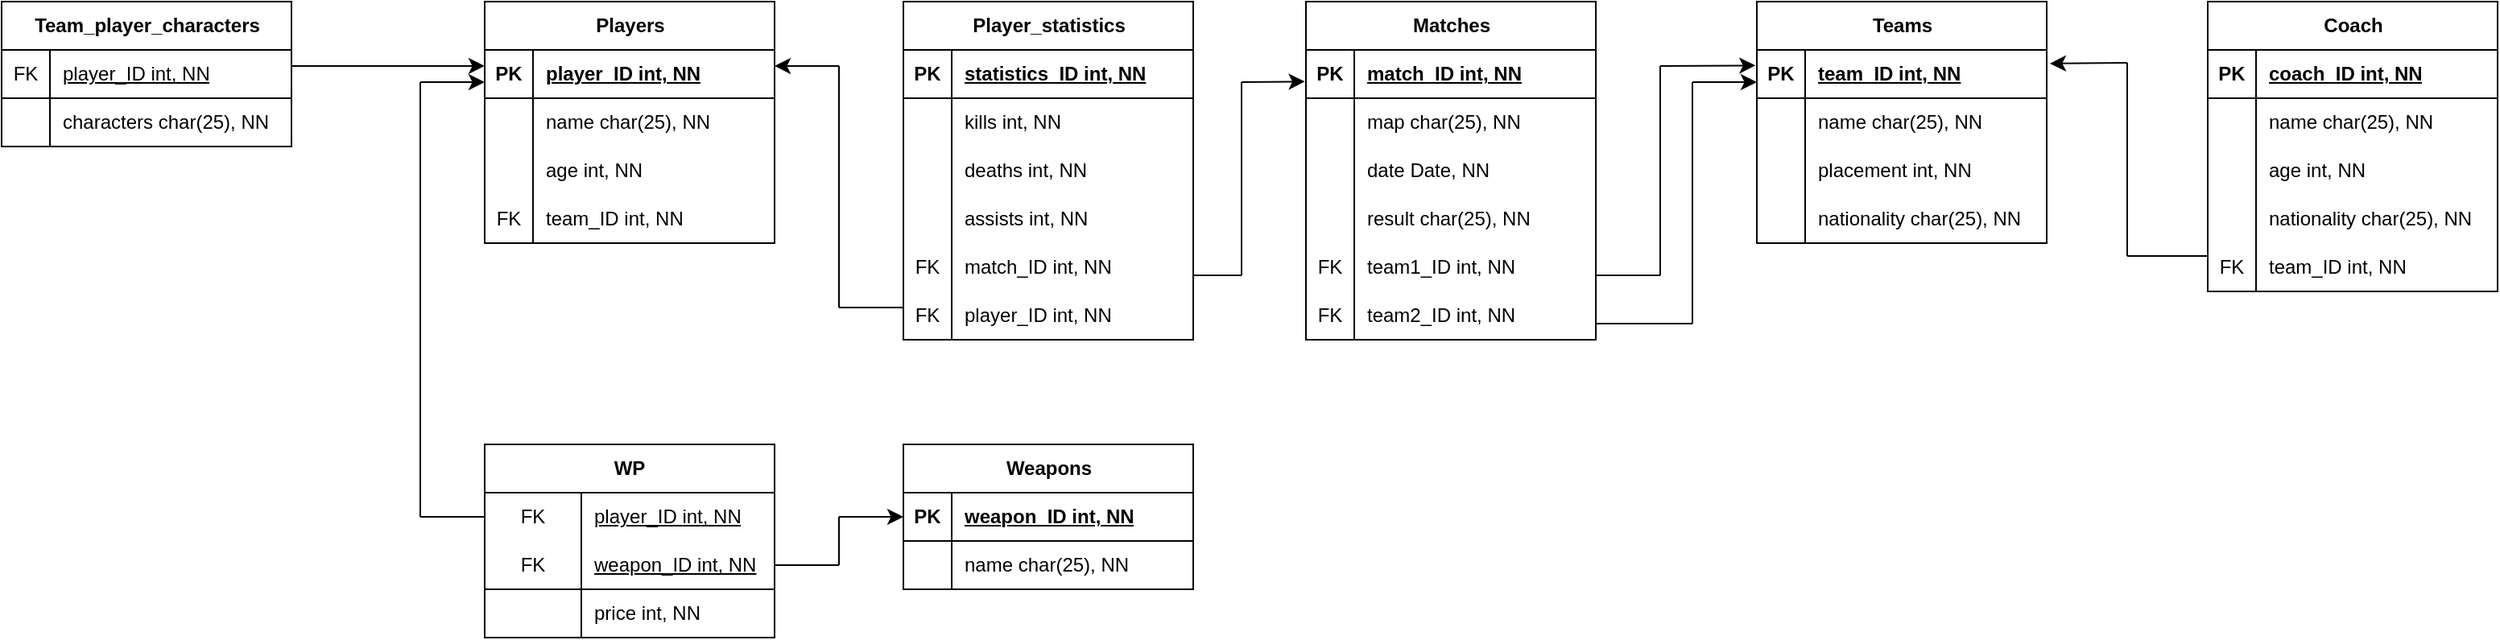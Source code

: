 <mxfile version="25.0.1">
  <diagram name="Page-1" id="ad3p4Drk9HqlihsE4ULv">
    <mxGraphModel dx="4224" dy="1888" grid="1" gridSize="10" guides="1" tooltips="1" connect="1" arrows="1" fold="1" page="1" pageScale="1" pageWidth="850" pageHeight="1100" math="0" shadow="0">
      <root>
        <mxCell id="0" />
        <mxCell id="1" parent="0" />
        <mxCell id="KwdW5sx4__IjjG_kHmKi-1" value="Player_statistics" style="shape=table;startSize=30;container=1;collapsible=1;childLayout=tableLayout;fixedRows=1;rowLines=0;fontStyle=1;align=center;resizeLast=1;html=1;" vertex="1" parent="1">
          <mxGeometry x="-1790" y="-748" width="180" height="210" as="geometry" />
        </mxCell>
        <mxCell id="KwdW5sx4__IjjG_kHmKi-2" value="" style="shape=tableRow;horizontal=0;startSize=0;swimlaneHead=0;swimlaneBody=0;fillColor=none;collapsible=0;dropTarget=0;points=[[0,0.5],[1,0.5]];portConstraint=eastwest;top=0;left=0;right=0;bottom=1;" vertex="1" parent="KwdW5sx4__IjjG_kHmKi-1">
          <mxGeometry y="30" width="180" height="30" as="geometry" />
        </mxCell>
        <mxCell id="KwdW5sx4__IjjG_kHmKi-3" value="PK" style="shape=partialRectangle;connectable=0;fillColor=none;top=0;left=0;bottom=0;right=0;fontStyle=1;overflow=hidden;whiteSpace=wrap;html=1;" vertex="1" parent="KwdW5sx4__IjjG_kHmKi-2">
          <mxGeometry width="30" height="30" as="geometry">
            <mxRectangle width="30" height="30" as="alternateBounds" />
          </mxGeometry>
        </mxCell>
        <mxCell id="KwdW5sx4__IjjG_kHmKi-4" value="statistics_ID int, NN" style="shape=partialRectangle;connectable=0;fillColor=none;top=0;left=0;bottom=0;right=0;align=left;spacingLeft=6;fontStyle=5;overflow=hidden;whiteSpace=wrap;html=1;" vertex="1" parent="KwdW5sx4__IjjG_kHmKi-2">
          <mxGeometry x="30" width="150" height="30" as="geometry">
            <mxRectangle width="150" height="30" as="alternateBounds" />
          </mxGeometry>
        </mxCell>
        <mxCell id="KwdW5sx4__IjjG_kHmKi-5" value="" style="shape=tableRow;horizontal=0;startSize=0;swimlaneHead=0;swimlaneBody=0;fillColor=none;collapsible=0;dropTarget=0;points=[[0,0.5],[1,0.5]];portConstraint=eastwest;top=0;left=0;right=0;bottom=0;" vertex="1" parent="KwdW5sx4__IjjG_kHmKi-1">
          <mxGeometry y="60" width="180" height="30" as="geometry" />
        </mxCell>
        <mxCell id="KwdW5sx4__IjjG_kHmKi-6" value="" style="shape=partialRectangle;connectable=0;fillColor=none;top=0;left=0;bottom=0;right=0;editable=1;overflow=hidden;whiteSpace=wrap;html=1;" vertex="1" parent="KwdW5sx4__IjjG_kHmKi-5">
          <mxGeometry width="30" height="30" as="geometry">
            <mxRectangle width="30" height="30" as="alternateBounds" />
          </mxGeometry>
        </mxCell>
        <mxCell id="KwdW5sx4__IjjG_kHmKi-7" value="kills int, NN" style="shape=partialRectangle;connectable=0;fillColor=none;top=0;left=0;bottom=0;right=0;align=left;spacingLeft=6;overflow=hidden;whiteSpace=wrap;html=1;" vertex="1" parent="KwdW5sx4__IjjG_kHmKi-5">
          <mxGeometry x="30" width="150" height="30" as="geometry">
            <mxRectangle width="150" height="30" as="alternateBounds" />
          </mxGeometry>
        </mxCell>
        <mxCell id="KwdW5sx4__IjjG_kHmKi-8" value="" style="shape=tableRow;horizontal=0;startSize=0;swimlaneHead=0;swimlaneBody=0;fillColor=none;collapsible=0;dropTarget=0;points=[[0,0.5],[1,0.5]];portConstraint=eastwest;top=0;left=0;right=0;bottom=0;" vertex="1" parent="KwdW5sx4__IjjG_kHmKi-1">
          <mxGeometry y="90" width="180" height="30" as="geometry" />
        </mxCell>
        <mxCell id="KwdW5sx4__IjjG_kHmKi-9" value="" style="shape=partialRectangle;connectable=0;fillColor=none;top=0;left=0;bottom=0;right=0;editable=1;overflow=hidden;whiteSpace=wrap;html=1;" vertex="1" parent="KwdW5sx4__IjjG_kHmKi-8">
          <mxGeometry width="30" height="30" as="geometry">
            <mxRectangle width="30" height="30" as="alternateBounds" />
          </mxGeometry>
        </mxCell>
        <mxCell id="KwdW5sx4__IjjG_kHmKi-10" value="&lt;span style=&quot;text-align: center;&quot;&gt;deaths&amp;nbsp;&lt;/span&gt;&lt;span style=&quot;text-align: center; background-color: initial;&quot;&gt;int, NN&lt;/span&gt;" style="shape=partialRectangle;connectable=0;fillColor=none;top=0;left=0;bottom=0;right=0;align=left;spacingLeft=6;overflow=hidden;whiteSpace=wrap;html=1;" vertex="1" parent="KwdW5sx4__IjjG_kHmKi-8">
          <mxGeometry x="30" width="150" height="30" as="geometry">
            <mxRectangle width="150" height="30" as="alternateBounds" />
          </mxGeometry>
        </mxCell>
        <mxCell id="KwdW5sx4__IjjG_kHmKi-11" value="" style="shape=tableRow;horizontal=0;startSize=0;swimlaneHead=0;swimlaneBody=0;fillColor=none;collapsible=0;dropTarget=0;points=[[0,0.5],[1,0.5]];portConstraint=eastwest;top=0;left=0;right=0;bottom=0;" vertex="1" parent="KwdW5sx4__IjjG_kHmKi-1">
          <mxGeometry y="120" width="180" height="30" as="geometry" />
        </mxCell>
        <mxCell id="KwdW5sx4__IjjG_kHmKi-12" value="" style="shape=partialRectangle;connectable=0;fillColor=none;top=0;left=0;bottom=0;right=0;editable=1;overflow=hidden;whiteSpace=wrap;html=1;" vertex="1" parent="KwdW5sx4__IjjG_kHmKi-11">
          <mxGeometry width="30" height="30" as="geometry">
            <mxRectangle width="30" height="30" as="alternateBounds" />
          </mxGeometry>
        </mxCell>
        <mxCell id="KwdW5sx4__IjjG_kHmKi-13" value="&lt;span style=&quot;text-align: center;&quot;&gt;assists&amp;nbsp;&lt;/span&gt;&lt;span style=&quot;text-align: center; background-color: initial;&quot;&gt;int, NN&lt;/span&gt;" style="shape=partialRectangle;connectable=0;fillColor=none;top=0;left=0;bottom=0;right=0;align=left;spacingLeft=6;overflow=hidden;whiteSpace=wrap;html=1;" vertex="1" parent="KwdW5sx4__IjjG_kHmKi-11">
          <mxGeometry x="30" width="150" height="30" as="geometry">
            <mxRectangle width="150" height="30" as="alternateBounds" />
          </mxGeometry>
        </mxCell>
        <mxCell id="KwdW5sx4__IjjG_kHmKi-17" style="shape=tableRow;horizontal=0;startSize=0;swimlaneHead=0;swimlaneBody=0;fillColor=none;collapsible=0;dropTarget=0;points=[[0,0.5],[1,0.5]];portConstraint=eastwest;top=0;left=0;right=0;bottom=0;" vertex="1" parent="KwdW5sx4__IjjG_kHmKi-1">
          <mxGeometry y="150" width="180" height="30" as="geometry" />
        </mxCell>
        <mxCell id="KwdW5sx4__IjjG_kHmKi-18" value="FK" style="shape=partialRectangle;connectable=0;fillColor=none;top=0;left=0;bottom=0;right=0;editable=1;overflow=hidden;whiteSpace=wrap;html=1;" vertex="1" parent="KwdW5sx4__IjjG_kHmKi-17">
          <mxGeometry width="30" height="30" as="geometry">
            <mxRectangle width="30" height="30" as="alternateBounds" />
          </mxGeometry>
        </mxCell>
        <mxCell id="KwdW5sx4__IjjG_kHmKi-19" value="&lt;span style=&quot;text-align: center;&quot;&gt;match_ID&amp;nbsp;&lt;/span&gt;&lt;span style=&quot;text-align: center; background-color: initial;&quot;&gt;int, NN&lt;/span&gt;" style="shape=partialRectangle;connectable=0;fillColor=none;top=0;left=0;bottom=0;right=0;align=left;spacingLeft=6;overflow=hidden;whiteSpace=wrap;html=1;" vertex="1" parent="KwdW5sx4__IjjG_kHmKi-17">
          <mxGeometry x="30" width="150" height="30" as="geometry">
            <mxRectangle width="150" height="30" as="alternateBounds" />
          </mxGeometry>
        </mxCell>
        <mxCell id="KwdW5sx4__IjjG_kHmKi-14" style="shape=tableRow;horizontal=0;startSize=0;swimlaneHead=0;swimlaneBody=0;fillColor=none;collapsible=0;dropTarget=0;points=[[0,0.5],[1,0.5]];portConstraint=eastwest;top=0;left=0;right=0;bottom=0;" vertex="1" parent="KwdW5sx4__IjjG_kHmKi-1">
          <mxGeometry y="180" width="180" height="30" as="geometry" />
        </mxCell>
        <mxCell id="KwdW5sx4__IjjG_kHmKi-15" value="FK" style="shape=partialRectangle;connectable=0;fillColor=none;top=0;left=0;bottom=0;right=0;editable=1;overflow=hidden;whiteSpace=wrap;html=1;" vertex="1" parent="KwdW5sx4__IjjG_kHmKi-14">
          <mxGeometry width="30" height="30" as="geometry">
            <mxRectangle width="30" height="30" as="alternateBounds" />
          </mxGeometry>
        </mxCell>
        <mxCell id="KwdW5sx4__IjjG_kHmKi-16" value="&lt;span style=&quot;text-align: center;&quot;&gt;player_ID&amp;nbsp;&lt;/span&gt;&lt;span style=&quot;text-align: center; background-color: initial;&quot;&gt;int, NN&lt;/span&gt;" style="shape=partialRectangle;connectable=0;fillColor=none;top=0;left=0;bottom=0;right=0;align=left;spacingLeft=6;overflow=hidden;whiteSpace=wrap;html=1;" vertex="1" parent="KwdW5sx4__IjjG_kHmKi-14">
          <mxGeometry x="30" width="150" height="30" as="geometry">
            <mxRectangle width="150" height="30" as="alternateBounds" />
          </mxGeometry>
        </mxCell>
        <mxCell id="KwdW5sx4__IjjG_kHmKi-20" value="Teams" style="shape=table;startSize=30;container=1;collapsible=1;childLayout=tableLayout;fixedRows=1;rowLines=0;fontStyle=1;align=center;resizeLast=1;html=1;" vertex="1" parent="1">
          <mxGeometry x="-1260" y="-748" width="180" height="150" as="geometry" />
        </mxCell>
        <mxCell id="KwdW5sx4__IjjG_kHmKi-21" value="" style="shape=tableRow;horizontal=0;startSize=0;swimlaneHead=0;swimlaneBody=0;fillColor=none;collapsible=0;dropTarget=0;points=[[0,0.5],[1,0.5]];portConstraint=eastwest;top=0;left=0;right=0;bottom=1;" vertex="1" parent="KwdW5sx4__IjjG_kHmKi-20">
          <mxGeometry y="30" width="180" height="30" as="geometry" />
        </mxCell>
        <mxCell id="KwdW5sx4__IjjG_kHmKi-22" value="PK" style="shape=partialRectangle;connectable=0;fillColor=none;top=0;left=0;bottom=0;right=0;fontStyle=1;overflow=hidden;whiteSpace=wrap;html=1;" vertex="1" parent="KwdW5sx4__IjjG_kHmKi-21">
          <mxGeometry width="30" height="30" as="geometry">
            <mxRectangle width="30" height="30" as="alternateBounds" />
          </mxGeometry>
        </mxCell>
        <mxCell id="KwdW5sx4__IjjG_kHmKi-23" value="team_ID int, NN" style="shape=partialRectangle;connectable=0;fillColor=none;top=0;left=0;bottom=0;right=0;align=left;spacingLeft=6;fontStyle=5;overflow=hidden;whiteSpace=wrap;html=1;" vertex="1" parent="KwdW5sx4__IjjG_kHmKi-21">
          <mxGeometry x="30" width="150" height="30" as="geometry">
            <mxRectangle width="150" height="30" as="alternateBounds" />
          </mxGeometry>
        </mxCell>
        <mxCell id="KwdW5sx4__IjjG_kHmKi-24" value="" style="shape=tableRow;horizontal=0;startSize=0;swimlaneHead=0;swimlaneBody=0;fillColor=none;collapsible=0;dropTarget=0;points=[[0,0.5],[1,0.5]];portConstraint=eastwest;top=0;left=0;right=0;bottom=0;" vertex="1" parent="KwdW5sx4__IjjG_kHmKi-20">
          <mxGeometry y="60" width="180" height="30" as="geometry" />
        </mxCell>
        <mxCell id="KwdW5sx4__IjjG_kHmKi-25" value="" style="shape=partialRectangle;connectable=0;fillColor=none;top=0;left=0;bottom=0;right=0;editable=1;overflow=hidden;whiteSpace=wrap;html=1;" vertex="1" parent="KwdW5sx4__IjjG_kHmKi-24">
          <mxGeometry width="30" height="30" as="geometry">
            <mxRectangle width="30" height="30" as="alternateBounds" />
          </mxGeometry>
        </mxCell>
        <mxCell id="KwdW5sx4__IjjG_kHmKi-26" value="name&amp;nbsp;&lt;span style=&quot;text-align: center;&quot;&gt;char(25), NN&lt;/span&gt;" style="shape=partialRectangle;connectable=0;fillColor=none;top=0;left=0;bottom=0;right=0;align=left;spacingLeft=6;overflow=hidden;whiteSpace=wrap;html=1;" vertex="1" parent="KwdW5sx4__IjjG_kHmKi-24">
          <mxGeometry x="30" width="150" height="30" as="geometry">
            <mxRectangle width="150" height="30" as="alternateBounds" />
          </mxGeometry>
        </mxCell>
        <mxCell id="KwdW5sx4__IjjG_kHmKi-27" value="" style="shape=tableRow;horizontal=0;startSize=0;swimlaneHead=0;swimlaneBody=0;fillColor=none;collapsible=0;dropTarget=0;points=[[0,0.5],[1,0.5]];portConstraint=eastwest;top=0;left=0;right=0;bottom=0;" vertex="1" parent="KwdW5sx4__IjjG_kHmKi-20">
          <mxGeometry y="90" width="180" height="30" as="geometry" />
        </mxCell>
        <mxCell id="KwdW5sx4__IjjG_kHmKi-28" value="" style="shape=partialRectangle;connectable=0;fillColor=none;top=0;left=0;bottom=0;right=0;editable=1;overflow=hidden;whiteSpace=wrap;html=1;" vertex="1" parent="KwdW5sx4__IjjG_kHmKi-27">
          <mxGeometry width="30" height="30" as="geometry">
            <mxRectangle width="30" height="30" as="alternateBounds" />
          </mxGeometry>
        </mxCell>
        <mxCell id="KwdW5sx4__IjjG_kHmKi-29" value="&lt;span style=&quot;text-align: center;&quot;&gt;placement&amp;nbsp;&lt;/span&gt;&lt;span style=&quot;text-align: center; background-color: initial;&quot;&gt;int, NN&lt;/span&gt;" style="shape=partialRectangle;connectable=0;fillColor=none;top=0;left=0;bottom=0;right=0;align=left;spacingLeft=6;overflow=hidden;whiteSpace=wrap;html=1;" vertex="1" parent="KwdW5sx4__IjjG_kHmKi-27">
          <mxGeometry x="30" width="150" height="30" as="geometry">
            <mxRectangle width="150" height="30" as="alternateBounds" />
          </mxGeometry>
        </mxCell>
        <mxCell id="KwdW5sx4__IjjG_kHmKi-30" value="" style="shape=tableRow;horizontal=0;startSize=0;swimlaneHead=0;swimlaneBody=0;fillColor=none;collapsible=0;dropTarget=0;points=[[0,0.5],[1,0.5]];portConstraint=eastwest;top=0;left=0;right=0;bottom=0;" vertex="1" parent="KwdW5sx4__IjjG_kHmKi-20">
          <mxGeometry y="120" width="180" height="30" as="geometry" />
        </mxCell>
        <mxCell id="KwdW5sx4__IjjG_kHmKi-31" value="" style="shape=partialRectangle;connectable=0;fillColor=none;top=0;left=0;bottom=0;right=0;editable=1;overflow=hidden;whiteSpace=wrap;html=1;" vertex="1" parent="KwdW5sx4__IjjG_kHmKi-30">
          <mxGeometry width="30" height="30" as="geometry">
            <mxRectangle width="30" height="30" as="alternateBounds" />
          </mxGeometry>
        </mxCell>
        <mxCell id="KwdW5sx4__IjjG_kHmKi-32" value="&lt;span style=&quot;text-align: center;&quot;&gt;nationality&amp;nbsp;&lt;/span&gt;&lt;span style=&quot;text-align: center; background-color: initial;&quot;&gt;char(25), NN&lt;/span&gt;" style="shape=partialRectangle;connectable=0;fillColor=none;top=0;left=0;bottom=0;right=0;align=left;spacingLeft=6;overflow=hidden;whiteSpace=wrap;html=1;" vertex="1" parent="KwdW5sx4__IjjG_kHmKi-30">
          <mxGeometry x="30" width="150" height="30" as="geometry">
            <mxRectangle width="150" height="30" as="alternateBounds" />
          </mxGeometry>
        </mxCell>
        <mxCell id="KwdW5sx4__IjjG_kHmKi-39" value="Players" style="shape=table;startSize=30;container=1;collapsible=1;childLayout=tableLayout;fixedRows=1;rowLines=0;fontStyle=1;align=center;resizeLast=1;html=1;" vertex="1" parent="1">
          <mxGeometry x="-2050" y="-748" width="180" height="150" as="geometry" />
        </mxCell>
        <mxCell id="KwdW5sx4__IjjG_kHmKi-40" value="" style="shape=tableRow;horizontal=0;startSize=0;swimlaneHead=0;swimlaneBody=0;fillColor=none;collapsible=0;dropTarget=0;points=[[0,0.5],[1,0.5]];portConstraint=eastwest;top=0;left=0;right=0;bottom=1;" vertex="1" parent="KwdW5sx4__IjjG_kHmKi-39">
          <mxGeometry y="30" width="180" height="30" as="geometry" />
        </mxCell>
        <mxCell id="KwdW5sx4__IjjG_kHmKi-41" value="PK" style="shape=partialRectangle;connectable=0;fillColor=none;top=0;left=0;bottom=0;right=0;fontStyle=1;overflow=hidden;whiteSpace=wrap;html=1;" vertex="1" parent="KwdW5sx4__IjjG_kHmKi-40">
          <mxGeometry width="30" height="30" as="geometry">
            <mxRectangle width="30" height="30" as="alternateBounds" />
          </mxGeometry>
        </mxCell>
        <mxCell id="KwdW5sx4__IjjG_kHmKi-42" value="player_ID int, NN" style="shape=partialRectangle;connectable=0;fillColor=none;top=0;left=0;bottom=0;right=0;align=left;spacingLeft=6;fontStyle=5;overflow=hidden;whiteSpace=wrap;html=1;" vertex="1" parent="KwdW5sx4__IjjG_kHmKi-40">
          <mxGeometry x="30" width="150" height="30" as="geometry">
            <mxRectangle width="150" height="30" as="alternateBounds" />
          </mxGeometry>
        </mxCell>
        <mxCell id="KwdW5sx4__IjjG_kHmKi-43" value="" style="shape=tableRow;horizontal=0;startSize=0;swimlaneHead=0;swimlaneBody=0;fillColor=none;collapsible=0;dropTarget=0;points=[[0,0.5],[1,0.5]];portConstraint=eastwest;top=0;left=0;right=0;bottom=0;" vertex="1" parent="KwdW5sx4__IjjG_kHmKi-39">
          <mxGeometry y="60" width="180" height="30" as="geometry" />
        </mxCell>
        <mxCell id="KwdW5sx4__IjjG_kHmKi-44" value="" style="shape=partialRectangle;connectable=0;fillColor=none;top=0;left=0;bottom=0;right=0;editable=1;overflow=hidden;whiteSpace=wrap;html=1;" vertex="1" parent="KwdW5sx4__IjjG_kHmKi-43">
          <mxGeometry width="30" height="30" as="geometry">
            <mxRectangle width="30" height="30" as="alternateBounds" />
          </mxGeometry>
        </mxCell>
        <mxCell id="KwdW5sx4__IjjG_kHmKi-45" value="name&amp;nbsp;&lt;span style=&quot;text-align: center;&quot;&gt;char(25), NN&lt;/span&gt;" style="shape=partialRectangle;connectable=0;fillColor=none;top=0;left=0;bottom=0;right=0;align=left;spacingLeft=6;overflow=hidden;whiteSpace=wrap;html=1;" vertex="1" parent="KwdW5sx4__IjjG_kHmKi-43">
          <mxGeometry x="30" width="150" height="30" as="geometry">
            <mxRectangle width="150" height="30" as="alternateBounds" />
          </mxGeometry>
        </mxCell>
        <mxCell id="KwdW5sx4__IjjG_kHmKi-46" value="" style="shape=tableRow;horizontal=0;startSize=0;swimlaneHead=0;swimlaneBody=0;fillColor=none;collapsible=0;dropTarget=0;points=[[0,0.5],[1,0.5]];portConstraint=eastwest;top=0;left=0;right=0;bottom=0;" vertex="1" parent="KwdW5sx4__IjjG_kHmKi-39">
          <mxGeometry y="90" width="180" height="30" as="geometry" />
        </mxCell>
        <mxCell id="KwdW5sx4__IjjG_kHmKi-47" value="" style="shape=partialRectangle;connectable=0;fillColor=none;top=0;left=0;bottom=0;right=0;editable=1;overflow=hidden;whiteSpace=wrap;html=1;" vertex="1" parent="KwdW5sx4__IjjG_kHmKi-46">
          <mxGeometry width="30" height="30" as="geometry">
            <mxRectangle width="30" height="30" as="alternateBounds" />
          </mxGeometry>
        </mxCell>
        <mxCell id="KwdW5sx4__IjjG_kHmKi-48" value="&lt;span style=&quot;text-align: center;&quot;&gt;age&amp;nbsp;&lt;/span&gt;&lt;span style=&quot;text-align: center; background-color: initial;&quot;&gt;int, NN&lt;/span&gt;" style="shape=partialRectangle;connectable=0;fillColor=none;top=0;left=0;bottom=0;right=0;align=left;spacingLeft=6;overflow=hidden;whiteSpace=wrap;html=1;" vertex="1" parent="KwdW5sx4__IjjG_kHmKi-46">
          <mxGeometry x="30" width="150" height="30" as="geometry">
            <mxRectangle width="150" height="30" as="alternateBounds" />
          </mxGeometry>
        </mxCell>
        <mxCell id="KwdW5sx4__IjjG_kHmKi-49" value="" style="shape=tableRow;horizontal=0;startSize=0;swimlaneHead=0;swimlaneBody=0;fillColor=none;collapsible=0;dropTarget=0;points=[[0,0.5],[1,0.5]];portConstraint=eastwest;top=0;left=0;right=0;bottom=0;" vertex="1" parent="KwdW5sx4__IjjG_kHmKi-39">
          <mxGeometry y="120" width="180" height="30" as="geometry" />
        </mxCell>
        <mxCell id="KwdW5sx4__IjjG_kHmKi-50" value="FK" style="shape=partialRectangle;connectable=0;fillColor=none;top=0;left=0;bottom=0;right=0;editable=1;overflow=hidden;whiteSpace=wrap;html=1;" vertex="1" parent="KwdW5sx4__IjjG_kHmKi-49">
          <mxGeometry width="30" height="30" as="geometry">
            <mxRectangle width="30" height="30" as="alternateBounds" />
          </mxGeometry>
        </mxCell>
        <mxCell id="KwdW5sx4__IjjG_kHmKi-51" value="&lt;div style=&quot;text-align: center;&quot;&gt;&lt;span style=&quot;background-color: initial;&quot;&gt;team_ID int, NN&lt;/span&gt;&lt;/div&gt;" style="shape=partialRectangle;connectable=0;fillColor=none;top=0;left=0;bottom=0;right=0;align=left;spacingLeft=6;overflow=hidden;whiteSpace=wrap;html=1;" vertex="1" parent="KwdW5sx4__IjjG_kHmKi-49">
          <mxGeometry x="30" width="150" height="30" as="geometry">
            <mxRectangle width="150" height="30" as="alternateBounds" />
          </mxGeometry>
        </mxCell>
        <mxCell id="KwdW5sx4__IjjG_kHmKi-78" value="Team_player_characters" style="shape=table;startSize=30;container=1;collapsible=1;childLayout=tableLayout;fixedRows=1;rowLines=0;fontStyle=1;align=center;resizeLast=1;html=1;" vertex="1" parent="1">
          <mxGeometry x="-2350" y="-748" width="180" height="90" as="geometry" />
        </mxCell>
        <mxCell id="KwdW5sx4__IjjG_kHmKi-79" value="" style="shape=tableRow;horizontal=0;startSize=0;swimlaneHead=0;swimlaneBody=0;fillColor=none;collapsible=0;dropTarget=0;points=[[0,0.5],[1,0.5]];portConstraint=eastwest;top=0;left=0;right=0;bottom=1;" vertex="1" parent="KwdW5sx4__IjjG_kHmKi-78">
          <mxGeometry y="30" width="180" height="30" as="geometry" />
        </mxCell>
        <mxCell id="KwdW5sx4__IjjG_kHmKi-80" value="&lt;span style=&quot;font-weight: normal;&quot;&gt;FK&lt;/span&gt;" style="shape=partialRectangle;connectable=0;fillColor=none;top=0;left=0;bottom=0;right=0;fontStyle=1;overflow=hidden;whiteSpace=wrap;html=1;" vertex="1" parent="KwdW5sx4__IjjG_kHmKi-79">
          <mxGeometry width="30" height="30" as="geometry">
            <mxRectangle width="30" height="30" as="alternateBounds" />
          </mxGeometry>
        </mxCell>
        <mxCell id="KwdW5sx4__IjjG_kHmKi-81" value="&lt;span style=&quot;font-weight: normal;&quot;&gt;player_ID int, NN&lt;/span&gt;" style="shape=partialRectangle;connectable=0;fillColor=none;top=0;left=0;bottom=0;right=0;align=left;spacingLeft=6;fontStyle=5;overflow=hidden;whiteSpace=wrap;html=1;" vertex="1" parent="KwdW5sx4__IjjG_kHmKi-79">
          <mxGeometry x="30" width="150" height="30" as="geometry">
            <mxRectangle width="150" height="30" as="alternateBounds" />
          </mxGeometry>
        </mxCell>
        <mxCell id="KwdW5sx4__IjjG_kHmKi-82" value="" style="shape=tableRow;horizontal=0;startSize=0;swimlaneHead=0;swimlaneBody=0;fillColor=none;collapsible=0;dropTarget=0;points=[[0,0.5],[1,0.5]];portConstraint=eastwest;top=0;left=0;right=0;bottom=0;" vertex="1" parent="KwdW5sx4__IjjG_kHmKi-78">
          <mxGeometry y="60" width="180" height="30" as="geometry" />
        </mxCell>
        <mxCell id="KwdW5sx4__IjjG_kHmKi-83" value="" style="shape=partialRectangle;connectable=0;fillColor=none;top=0;left=0;bottom=0;right=0;editable=1;overflow=hidden;whiteSpace=wrap;html=1;" vertex="1" parent="KwdW5sx4__IjjG_kHmKi-82">
          <mxGeometry width="30" height="30" as="geometry">
            <mxRectangle width="30" height="30" as="alternateBounds" />
          </mxGeometry>
        </mxCell>
        <mxCell id="KwdW5sx4__IjjG_kHmKi-84" value="characters&amp;nbsp;&lt;span style=&quot;text-align: center;&quot;&gt;char(25), NN&lt;/span&gt;" style="shape=partialRectangle;connectable=0;fillColor=none;top=0;left=0;bottom=0;right=0;align=left;spacingLeft=6;overflow=hidden;whiteSpace=wrap;html=1;" vertex="1" parent="KwdW5sx4__IjjG_kHmKi-82">
          <mxGeometry x="30" width="150" height="30" as="geometry">
            <mxRectangle width="150" height="30" as="alternateBounds" />
          </mxGeometry>
        </mxCell>
        <mxCell id="KwdW5sx4__IjjG_kHmKi-91" value="WP" style="shape=table;startSize=30;container=1;collapsible=1;childLayout=tableLayout;fixedRows=1;rowLines=0;fontStyle=1;align=center;resizeLast=1;html=1;whiteSpace=wrap;" vertex="1" parent="1">
          <mxGeometry x="-2050" y="-473" width="180" height="120" as="geometry" />
        </mxCell>
        <mxCell id="KwdW5sx4__IjjG_kHmKi-92" value="" style="shape=tableRow;horizontal=0;startSize=0;swimlaneHead=0;swimlaneBody=0;fillColor=none;collapsible=0;dropTarget=0;points=[[0,0.5],[1,0.5]];portConstraint=eastwest;top=0;left=0;right=0;bottom=0;html=1;" vertex="1" parent="KwdW5sx4__IjjG_kHmKi-91">
          <mxGeometry y="30" width="180" height="30" as="geometry" />
        </mxCell>
        <mxCell id="KwdW5sx4__IjjG_kHmKi-93" value="&lt;span style=&quot;font-weight: normal;&quot;&gt;FK&lt;/span&gt;" style="shape=partialRectangle;connectable=0;fillColor=none;top=0;left=0;bottom=0;right=0;fontStyle=1;overflow=hidden;html=1;whiteSpace=wrap;" vertex="1" parent="KwdW5sx4__IjjG_kHmKi-92">
          <mxGeometry width="60" height="30" as="geometry">
            <mxRectangle width="60" height="30" as="alternateBounds" />
          </mxGeometry>
        </mxCell>
        <mxCell id="KwdW5sx4__IjjG_kHmKi-94" value="&lt;span style=&quot;font-weight: 400; text-align: center;&quot;&gt;player_ID&amp;nbsp;&lt;/span&gt;&lt;span style=&quot;font-weight: 400; text-align: center; background-color: initial;&quot;&gt;int, NN&lt;/span&gt;" style="shape=partialRectangle;connectable=0;fillColor=none;top=0;left=0;bottom=0;right=0;align=left;spacingLeft=6;fontStyle=5;overflow=hidden;html=1;whiteSpace=wrap;" vertex="1" parent="KwdW5sx4__IjjG_kHmKi-92">
          <mxGeometry x="60" width="120" height="30" as="geometry">
            <mxRectangle width="120" height="30" as="alternateBounds" />
          </mxGeometry>
        </mxCell>
        <mxCell id="KwdW5sx4__IjjG_kHmKi-95" value="" style="shape=tableRow;horizontal=0;startSize=0;swimlaneHead=0;swimlaneBody=0;fillColor=none;collapsible=0;dropTarget=0;points=[[0,0.5],[1,0.5]];portConstraint=eastwest;top=0;left=0;right=0;bottom=1;html=1;" vertex="1" parent="KwdW5sx4__IjjG_kHmKi-91">
          <mxGeometry y="60" width="180" height="30" as="geometry" />
        </mxCell>
        <mxCell id="KwdW5sx4__IjjG_kHmKi-96" value="&lt;span style=&quot;font-weight: normal;&quot;&gt;FK&lt;/span&gt;" style="shape=partialRectangle;connectable=0;fillColor=none;top=0;left=0;bottom=0;right=0;fontStyle=1;overflow=hidden;html=1;whiteSpace=wrap;" vertex="1" parent="KwdW5sx4__IjjG_kHmKi-95">
          <mxGeometry width="60" height="30" as="geometry">
            <mxRectangle width="60" height="30" as="alternateBounds" />
          </mxGeometry>
        </mxCell>
        <mxCell id="KwdW5sx4__IjjG_kHmKi-97" value="&lt;div style=&quot;font-weight: 400; text-align: center;&quot;&gt;weapon_ID&amp;nbsp;&lt;span style=&quot;background-color: initial;&quot;&gt;int, NN&lt;/span&gt;&lt;/div&gt;" style="shape=partialRectangle;connectable=0;fillColor=none;top=0;left=0;bottom=0;right=0;align=left;spacingLeft=6;fontStyle=5;overflow=hidden;html=1;whiteSpace=wrap;" vertex="1" parent="KwdW5sx4__IjjG_kHmKi-95">
          <mxGeometry x="60" width="120" height="30" as="geometry">
            <mxRectangle width="120" height="30" as="alternateBounds" />
          </mxGeometry>
        </mxCell>
        <mxCell id="KwdW5sx4__IjjG_kHmKi-98" value="" style="shape=tableRow;horizontal=0;startSize=0;swimlaneHead=0;swimlaneBody=0;fillColor=none;collapsible=0;dropTarget=0;points=[[0,0.5],[1,0.5]];portConstraint=eastwest;top=0;left=0;right=0;bottom=0;html=1;" vertex="1" parent="KwdW5sx4__IjjG_kHmKi-91">
          <mxGeometry y="90" width="180" height="30" as="geometry" />
        </mxCell>
        <mxCell id="KwdW5sx4__IjjG_kHmKi-99" value="" style="shape=partialRectangle;connectable=0;fillColor=none;top=0;left=0;bottom=0;right=0;editable=1;overflow=hidden;html=1;whiteSpace=wrap;" vertex="1" parent="KwdW5sx4__IjjG_kHmKi-98">
          <mxGeometry width="60" height="30" as="geometry">
            <mxRectangle width="60" height="30" as="alternateBounds" />
          </mxGeometry>
        </mxCell>
        <mxCell id="KwdW5sx4__IjjG_kHmKi-100" value="price int, NN" style="shape=partialRectangle;connectable=0;fillColor=none;top=0;left=0;bottom=0;right=0;align=left;spacingLeft=6;overflow=hidden;html=1;whiteSpace=wrap;" vertex="1" parent="KwdW5sx4__IjjG_kHmKi-98">
          <mxGeometry x="60" width="120" height="30" as="geometry">
            <mxRectangle width="120" height="30" as="alternateBounds" />
          </mxGeometry>
        </mxCell>
        <mxCell id="KwdW5sx4__IjjG_kHmKi-118" value="Weapons" style="shape=table;startSize=30;container=1;collapsible=1;childLayout=tableLayout;fixedRows=1;rowLines=0;fontStyle=1;align=center;resizeLast=1;html=1;" vertex="1" parent="1">
          <mxGeometry x="-1790" y="-473" width="180" height="90" as="geometry" />
        </mxCell>
        <mxCell id="KwdW5sx4__IjjG_kHmKi-119" value="" style="shape=tableRow;horizontal=0;startSize=0;swimlaneHead=0;swimlaneBody=0;fillColor=none;collapsible=0;dropTarget=0;points=[[0,0.5],[1,0.5]];portConstraint=eastwest;top=0;left=0;right=0;bottom=1;" vertex="1" parent="KwdW5sx4__IjjG_kHmKi-118">
          <mxGeometry y="30" width="180" height="30" as="geometry" />
        </mxCell>
        <mxCell id="KwdW5sx4__IjjG_kHmKi-120" value="PK" style="shape=partialRectangle;connectable=0;fillColor=none;top=0;left=0;bottom=0;right=0;fontStyle=1;overflow=hidden;whiteSpace=wrap;html=1;" vertex="1" parent="KwdW5sx4__IjjG_kHmKi-119">
          <mxGeometry width="30" height="30" as="geometry">
            <mxRectangle width="30" height="30" as="alternateBounds" />
          </mxGeometry>
        </mxCell>
        <mxCell id="KwdW5sx4__IjjG_kHmKi-121" value="weapon_ID int, NN" style="shape=partialRectangle;connectable=0;fillColor=none;top=0;left=0;bottom=0;right=0;align=left;spacingLeft=6;fontStyle=5;overflow=hidden;whiteSpace=wrap;html=1;" vertex="1" parent="KwdW5sx4__IjjG_kHmKi-119">
          <mxGeometry x="30" width="150" height="30" as="geometry">
            <mxRectangle width="150" height="30" as="alternateBounds" />
          </mxGeometry>
        </mxCell>
        <mxCell id="KwdW5sx4__IjjG_kHmKi-122" value="" style="shape=tableRow;horizontal=0;startSize=0;swimlaneHead=0;swimlaneBody=0;fillColor=none;collapsible=0;dropTarget=0;points=[[0,0.5],[1,0.5]];portConstraint=eastwest;top=0;left=0;right=0;bottom=0;" vertex="1" parent="KwdW5sx4__IjjG_kHmKi-118">
          <mxGeometry y="60" width="180" height="30" as="geometry" />
        </mxCell>
        <mxCell id="KwdW5sx4__IjjG_kHmKi-123" value="" style="shape=partialRectangle;connectable=0;fillColor=none;top=0;left=0;bottom=0;right=0;editable=1;overflow=hidden;whiteSpace=wrap;html=1;" vertex="1" parent="KwdW5sx4__IjjG_kHmKi-122">
          <mxGeometry width="30" height="30" as="geometry">
            <mxRectangle width="30" height="30" as="alternateBounds" />
          </mxGeometry>
        </mxCell>
        <mxCell id="KwdW5sx4__IjjG_kHmKi-124" value="name char(25), NN" style="shape=partialRectangle;connectable=0;fillColor=none;top=0;left=0;bottom=0;right=0;align=left;spacingLeft=6;overflow=hidden;whiteSpace=wrap;html=1;" vertex="1" parent="KwdW5sx4__IjjG_kHmKi-122">
          <mxGeometry x="30" width="150" height="30" as="geometry">
            <mxRectangle width="150" height="30" as="alternateBounds" />
          </mxGeometry>
        </mxCell>
        <mxCell id="KwdW5sx4__IjjG_kHmKi-131" value="Matches" style="shape=table;startSize=30;container=1;collapsible=1;childLayout=tableLayout;fixedRows=1;rowLines=0;fontStyle=1;align=center;resizeLast=1;html=1;" vertex="1" parent="1">
          <mxGeometry x="-1540" y="-748" width="180" height="210" as="geometry" />
        </mxCell>
        <mxCell id="KwdW5sx4__IjjG_kHmKi-132" value="" style="shape=tableRow;horizontal=0;startSize=0;swimlaneHead=0;swimlaneBody=0;fillColor=none;collapsible=0;dropTarget=0;points=[[0,0.5],[1,0.5]];portConstraint=eastwest;top=0;left=0;right=0;bottom=1;" vertex="1" parent="KwdW5sx4__IjjG_kHmKi-131">
          <mxGeometry y="30" width="180" height="30" as="geometry" />
        </mxCell>
        <mxCell id="KwdW5sx4__IjjG_kHmKi-133" value="PK" style="shape=partialRectangle;connectable=0;fillColor=none;top=0;left=0;bottom=0;right=0;fontStyle=1;overflow=hidden;whiteSpace=wrap;html=1;" vertex="1" parent="KwdW5sx4__IjjG_kHmKi-132">
          <mxGeometry width="30" height="30" as="geometry">
            <mxRectangle width="30" height="30" as="alternateBounds" />
          </mxGeometry>
        </mxCell>
        <mxCell id="KwdW5sx4__IjjG_kHmKi-134" value="match_ID int, NN" style="shape=partialRectangle;connectable=0;fillColor=none;top=0;left=0;bottom=0;right=0;align=left;spacingLeft=6;fontStyle=5;overflow=hidden;whiteSpace=wrap;html=1;" vertex="1" parent="KwdW5sx4__IjjG_kHmKi-132">
          <mxGeometry x="30" width="150" height="30" as="geometry">
            <mxRectangle width="150" height="30" as="alternateBounds" />
          </mxGeometry>
        </mxCell>
        <mxCell id="KwdW5sx4__IjjG_kHmKi-135" value="" style="shape=tableRow;horizontal=0;startSize=0;swimlaneHead=0;swimlaneBody=0;fillColor=none;collapsible=0;dropTarget=0;points=[[0,0.5],[1,0.5]];portConstraint=eastwest;top=0;left=0;right=0;bottom=0;" vertex="1" parent="KwdW5sx4__IjjG_kHmKi-131">
          <mxGeometry y="60" width="180" height="30" as="geometry" />
        </mxCell>
        <mxCell id="KwdW5sx4__IjjG_kHmKi-136" value="" style="shape=partialRectangle;connectable=0;fillColor=none;top=0;left=0;bottom=0;right=0;editable=1;overflow=hidden;whiteSpace=wrap;html=1;" vertex="1" parent="KwdW5sx4__IjjG_kHmKi-135">
          <mxGeometry width="30" height="30" as="geometry">
            <mxRectangle width="30" height="30" as="alternateBounds" />
          </mxGeometry>
        </mxCell>
        <mxCell id="KwdW5sx4__IjjG_kHmKi-137" value="map char(25), NN" style="shape=partialRectangle;connectable=0;fillColor=none;top=0;left=0;bottom=0;right=0;align=left;spacingLeft=6;overflow=hidden;whiteSpace=wrap;html=1;" vertex="1" parent="KwdW5sx4__IjjG_kHmKi-135">
          <mxGeometry x="30" width="150" height="30" as="geometry">
            <mxRectangle width="150" height="30" as="alternateBounds" />
          </mxGeometry>
        </mxCell>
        <mxCell id="KwdW5sx4__IjjG_kHmKi-138" value="" style="shape=tableRow;horizontal=0;startSize=0;swimlaneHead=0;swimlaneBody=0;fillColor=none;collapsible=0;dropTarget=0;points=[[0,0.5],[1,0.5]];portConstraint=eastwest;top=0;left=0;right=0;bottom=0;" vertex="1" parent="KwdW5sx4__IjjG_kHmKi-131">
          <mxGeometry y="90" width="180" height="30" as="geometry" />
        </mxCell>
        <mxCell id="KwdW5sx4__IjjG_kHmKi-139" value="" style="shape=partialRectangle;connectable=0;fillColor=none;top=0;left=0;bottom=0;right=0;editable=1;overflow=hidden;whiteSpace=wrap;html=1;" vertex="1" parent="KwdW5sx4__IjjG_kHmKi-138">
          <mxGeometry width="30" height="30" as="geometry">
            <mxRectangle width="30" height="30" as="alternateBounds" />
          </mxGeometry>
        </mxCell>
        <mxCell id="KwdW5sx4__IjjG_kHmKi-140" value="&lt;div style=&quot;text-align: center;&quot;&gt;&lt;span style=&quot;background-color: initial;&quot;&gt;date Date, NN&lt;/span&gt;&lt;/div&gt;" style="shape=partialRectangle;connectable=0;fillColor=none;top=0;left=0;bottom=0;right=0;align=left;spacingLeft=6;overflow=hidden;whiteSpace=wrap;html=1;" vertex="1" parent="KwdW5sx4__IjjG_kHmKi-138">
          <mxGeometry x="30" width="150" height="30" as="geometry">
            <mxRectangle width="150" height="30" as="alternateBounds" />
          </mxGeometry>
        </mxCell>
        <mxCell id="KwdW5sx4__IjjG_kHmKi-141" value="" style="shape=tableRow;horizontal=0;startSize=0;swimlaneHead=0;swimlaneBody=0;fillColor=none;collapsible=0;dropTarget=0;points=[[0,0.5],[1,0.5]];portConstraint=eastwest;top=0;left=0;right=0;bottom=0;" vertex="1" parent="KwdW5sx4__IjjG_kHmKi-131">
          <mxGeometry y="120" width="180" height="30" as="geometry" />
        </mxCell>
        <mxCell id="KwdW5sx4__IjjG_kHmKi-142" value="" style="shape=partialRectangle;connectable=0;fillColor=none;top=0;left=0;bottom=0;right=0;editable=1;overflow=hidden;whiteSpace=wrap;html=1;" vertex="1" parent="KwdW5sx4__IjjG_kHmKi-141">
          <mxGeometry width="30" height="30" as="geometry">
            <mxRectangle width="30" height="30" as="alternateBounds" />
          </mxGeometry>
        </mxCell>
        <mxCell id="KwdW5sx4__IjjG_kHmKi-143" value="&lt;span style=&quot;text-align: center;&quot;&gt;result&amp;nbsp;&lt;/span&gt;&lt;span style=&quot;text-align: center; background-color: initial;&quot;&gt;char(25), NN&lt;/span&gt;" style="shape=partialRectangle;connectable=0;fillColor=none;top=0;left=0;bottom=0;right=0;align=left;spacingLeft=6;overflow=hidden;whiteSpace=wrap;html=1;" vertex="1" parent="KwdW5sx4__IjjG_kHmKi-141">
          <mxGeometry x="30" width="150" height="30" as="geometry">
            <mxRectangle width="150" height="30" as="alternateBounds" />
          </mxGeometry>
        </mxCell>
        <mxCell id="KwdW5sx4__IjjG_kHmKi-144" style="shape=tableRow;horizontal=0;startSize=0;swimlaneHead=0;swimlaneBody=0;fillColor=none;collapsible=0;dropTarget=0;points=[[0,0.5],[1,0.5]];portConstraint=eastwest;top=0;left=0;right=0;bottom=0;" vertex="1" parent="KwdW5sx4__IjjG_kHmKi-131">
          <mxGeometry y="150" width="180" height="30" as="geometry" />
        </mxCell>
        <mxCell id="KwdW5sx4__IjjG_kHmKi-145" value="FK" style="shape=partialRectangle;connectable=0;fillColor=none;top=0;left=0;bottom=0;right=0;editable=1;overflow=hidden;whiteSpace=wrap;html=1;" vertex="1" parent="KwdW5sx4__IjjG_kHmKi-144">
          <mxGeometry width="30" height="30" as="geometry">
            <mxRectangle width="30" height="30" as="alternateBounds" />
          </mxGeometry>
        </mxCell>
        <mxCell id="KwdW5sx4__IjjG_kHmKi-146" value="&lt;span style=&quot;text-align: center;&quot;&gt;team1_ID&amp;nbsp;&lt;/span&gt;&lt;span style=&quot;text-align: center; background-color: initial;&quot;&gt;int, NN&lt;/span&gt;" style="shape=partialRectangle;connectable=0;fillColor=none;top=0;left=0;bottom=0;right=0;align=left;spacingLeft=6;overflow=hidden;whiteSpace=wrap;html=1;" vertex="1" parent="KwdW5sx4__IjjG_kHmKi-144">
          <mxGeometry x="30" width="150" height="30" as="geometry">
            <mxRectangle width="150" height="30" as="alternateBounds" />
          </mxGeometry>
        </mxCell>
        <mxCell id="KwdW5sx4__IjjG_kHmKi-147" style="shape=tableRow;horizontal=0;startSize=0;swimlaneHead=0;swimlaneBody=0;fillColor=none;collapsible=0;dropTarget=0;points=[[0,0.5],[1,0.5]];portConstraint=eastwest;top=0;left=0;right=0;bottom=0;" vertex="1" parent="KwdW5sx4__IjjG_kHmKi-131">
          <mxGeometry y="180" width="180" height="30" as="geometry" />
        </mxCell>
        <mxCell id="KwdW5sx4__IjjG_kHmKi-148" value="FK" style="shape=partialRectangle;connectable=0;fillColor=none;top=0;left=0;bottom=0;right=0;editable=1;overflow=hidden;whiteSpace=wrap;html=1;" vertex="1" parent="KwdW5sx4__IjjG_kHmKi-147">
          <mxGeometry width="30" height="30" as="geometry">
            <mxRectangle width="30" height="30" as="alternateBounds" />
          </mxGeometry>
        </mxCell>
        <mxCell id="KwdW5sx4__IjjG_kHmKi-149" value="&lt;div style=&quot;text-align: center;&quot;&gt;team2_ID int, NN&lt;/div&gt;" style="shape=partialRectangle;connectable=0;fillColor=none;top=0;left=0;bottom=0;right=0;align=left;spacingLeft=6;overflow=hidden;whiteSpace=wrap;html=1;" vertex="1" parent="KwdW5sx4__IjjG_kHmKi-147">
          <mxGeometry x="30" width="150" height="30" as="geometry">
            <mxRectangle width="150" height="30" as="alternateBounds" />
          </mxGeometry>
        </mxCell>
        <mxCell id="KwdW5sx4__IjjG_kHmKi-150" value="Coach" style="shape=table;startSize=30;container=1;collapsible=1;childLayout=tableLayout;fixedRows=1;rowLines=0;fontStyle=1;align=center;resizeLast=1;html=1;" vertex="1" parent="1">
          <mxGeometry x="-980" y="-748" width="180" height="180" as="geometry" />
        </mxCell>
        <mxCell id="KwdW5sx4__IjjG_kHmKi-151" value="" style="shape=tableRow;horizontal=0;startSize=0;swimlaneHead=0;swimlaneBody=0;fillColor=none;collapsible=0;dropTarget=0;points=[[0,0.5],[1,0.5]];portConstraint=eastwest;top=0;left=0;right=0;bottom=1;" vertex="1" parent="KwdW5sx4__IjjG_kHmKi-150">
          <mxGeometry y="30" width="180" height="30" as="geometry" />
        </mxCell>
        <mxCell id="KwdW5sx4__IjjG_kHmKi-152" value="PK" style="shape=partialRectangle;connectable=0;fillColor=none;top=0;left=0;bottom=0;right=0;fontStyle=1;overflow=hidden;whiteSpace=wrap;html=1;" vertex="1" parent="KwdW5sx4__IjjG_kHmKi-151">
          <mxGeometry width="30" height="30" as="geometry">
            <mxRectangle width="30" height="30" as="alternateBounds" />
          </mxGeometry>
        </mxCell>
        <mxCell id="KwdW5sx4__IjjG_kHmKi-153" value="coach_ID int, NN" style="shape=partialRectangle;connectable=0;fillColor=none;top=0;left=0;bottom=0;right=0;align=left;spacingLeft=6;fontStyle=5;overflow=hidden;whiteSpace=wrap;html=1;" vertex="1" parent="KwdW5sx4__IjjG_kHmKi-151">
          <mxGeometry x="30" width="150" height="30" as="geometry">
            <mxRectangle width="150" height="30" as="alternateBounds" />
          </mxGeometry>
        </mxCell>
        <mxCell id="KwdW5sx4__IjjG_kHmKi-154" value="" style="shape=tableRow;horizontal=0;startSize=0;swimlaneHead=0;swimlaneBody=0;fillColor=none;collapsible=0;dropTarget=0;points=[[0,0.5],[1,0.5]];portConstraint=eastwest;top=0;left=0;right=0;bottom=0;" vertex="1" parent="KwdW5sx4__IjjG_kHmKi-150">
          <mxGeometry y="60" width="180" height="30" as="geometry" />
        </mxCell>
        <mxCell id="KwdW5sx4__IjjG_kHmKi-155" value="" style="shape=partialRectangle;connectable=0;fillColor=none;top=0;left=0;bottom=0;right=0;editable=1;overflow=hidden;whiteSpace=wrap;html=1;" vertex="1" parent="KwdW5sx4__IjjG_kHmKi-154">
          <mxGeometry width="30" height="30" as="geometry">
            <mxRectangle width="30" height="30" as="alternateBounds" />
          </mxGeometry>
        </mxCell>
        <mxCell id="KwdW5sx4__IjjG_kHmKi-156" value="name&amp;nbsp;&lt;span style=&quot;text-align: center;&quot;&gt;char(25), NN&lt;/span&gt;" style="shape=partialRectangle;connectable=0;fillColor=none;top=0;left=0;bottom=0;right=0;align=left;spacingLeft=6;overflow=hidden;whiteSpace=wrap;html=1;" vertex="1" parent="KwdW5sx4__IjjG_kHmKi-154">
          <mxGeometry x="30" width="150" height="30" as="geometry">
            <mxRectangle width="150" height="30" as="alternateBounds" />
          </mxGeometry>
        </mxCell>
        <mxCell id="KwdW5sx4__IjjG_kHmKi-157" value="" style="shape=tableRow;horizontal=0;startSize=0;swimlaneHead=0;swimlaneBody=0;fillColor=none;collapsible=0;dropTarget=0;points=[[0,0.5],[1,0.5]];portConstraint=eastwest;top=0;left=0;right=0;bottom=0;" vertex="1" parent="KwdW5sx4__IjjG_kHmKi-150">
          <mxGeometry y="90" width="180" height="30" as="geometry" />
        </mxCell>
        <mxCell id="KwdW5sx4__IjjG_kHmKi-158" value="" style="shape=partialRectangle;connectable=0;fillColor=none;top=0;left=0;bottom=0;right=0;editable=1;overflow=hidden;whiteSpace=wrap;html=1;" vertex="1" parent="KwdW5sx4__IjjG_kHmKi-157">
          <mxGeometry width="30" height="30" as="geometry">
            <mxRectangle width="30" height="30" as="alternateBounds" />
          </mxGeometry>
        </mxCell>
        <mxCell id="KwdW5sx4__IjjG_kHmKi-159" value="&lt;span style=&quot;text-align: center;&quot;&gt;age&amp;nbsp;&lt;/span&gt;&lt;span style=&quot;text-align: center; background-color: initial;&quot;&gt;int, NN&lt;/span&gt;" style="shape=partialRectangle;connectable=0;fillColor=none;top=0;left=0;bottom=0;right=0;align=left;spacingLeft=6;overflow=hidden;whiteSpace=wrap;html=1;" vertex="1" parent="KwdW5sx4__IjjG_kHmKi-157">
          <mxGeometry x="30" width="150" height="30" as="geometry">
            <mxRectangle width="150" height="30" as="alternateBounds" />
          </mxGeometry>
        </mxCell>
        <mxCell id="KwdW5sx4__IjjG_kHmKi-160" value="" style="shape=tableRow;horizontal=0;startSize=0;swimlaneHead=0;swimlaneBody=0;fillColor=none;collapsible=0;dropTarget=0;points=[[0,0.5],[1,0.5]];portConstraint=eastwest;top=0;left=0;right=0;bottom=0;" vertex="1" parent="KwdW5sx4__IjjG_kHmKi-150">
          <mxGeometry y="120" width="180" height="30" as="geometry" />
        </mxCell>
        <mxCell id="KwdW5sx4__IjjG_kHmKi-161" value="" style="shape=partialRectangle;connectable=0;fillColor=none;top=0;left=0;bottom=0;right=0;editable=1;overflow=hidden;whiteSpace=wrap;html=1;" vertex="1" parent="KwdW5sx4__IjjG_kHmKi-160">
          <mxGeometry width="30" height="30" as="geometry">
            <mxRectangle width="30" height="30" as="alternateBounds" />
          </mxGeometry>
        </mxCell>
        <mxCell id="KwdW5sx4__IjjG_kHmKi-162" value="&lt;span style=&quot;text-align: center;&quot;&gt;nationality&amp;nbsp;&lt;/span&gt;&lt;span style=&quot;text-align: center; background-color: initial;&quot;&gt;char(25), NN&lt;/span&gt;" style="shape=partialRectangle;connectable=0;fillColor=none;top=0;left=0;bottom=0;right=0;align=left;spacingLeft=6;overflow=hidden;whiteSpace=wrap;html=1;" vertex="1" parent="KwdW5sx4__IjjG_kHmKi-160">
          <mxGeometry x="30" width="150" height="30" as="geometry">
            <mxRectangle width="150" height="30" as="alternateBounds" />
          </mxGeometry>
        </mxCell>
        <mxCell id="KwdW5sx4__IjjG_kHmKi-163" style="shape=tableRow;horizontal=0;startSize=0;swimlaneHead=0;swimlaneBody=0;fillColor=none;collapsible=0;dropTarget=0;points=[[0,0.5],[1,0.5]];portConstraint=eastwest;top=0;left=0;right=0;bottom=0;" vertex="1" parent="KwdW5sx4__IjjG_kHmKi-150">
          <mxGeometry y="150" width="180" height="30" as="geometry" />
        </mxCell>
        <mxCell id="KwdW5sx4__IjjG_kHmKi-164" value="FK" style="shape=partialRectangle;connectable=0;fillColor=none;top=0;left=0;bottom=0;right=0;editable=1;overflow=hidden;whiteSpace=wrap;html=1;" vertex="1" parent="KwdW5sx4__IjjG_kHmKi-163">
          <mxGeometry width="30" height="30" as="geometry">
            <mxRectangle width="30" height="30" as="alternateBounds" />
          </mxGeometry>
        </mxCell>
        <mxCell id="KwdW5sx4__IjjG_kHmKi-165" value="team_ID int, NN" style="shape=partialRectangle;connectable=0;fillColor=none;top=0;left=0;bottom=0;right=0;align=left;spacingLeft=6;overflow=hidden;whiteSpace=wrap;html=1;" vertex="1" parent="KwdW5sx4__IjjG_kHmKi-163">
          <mxGeometry x="30" width="150" height="30" as="geometry">
            <mxRectangle width="150" height="30" as="alternateBounds" />
          </mxGeometry>
        </mxCell>
        <mxCell id="KwdW5sx4__IjjG_kHmKi-168" value="" style="endArrow=none;html=1;rounded=0;fontSize=12;startSize=8;endSize=8;curved=1;" edge="1" parent="1">
          <mxGeometry width="50" height="50" relative="1" as="geometry">
            <mxPoint x="-1360" y="-578" as="sourcePoint" />
            <mxPoint x="-1320" y="-578" as="targetPoint" />
          </mxGeometry>
        </mxCell>
        <mxCell id="KwdW5sx4__IjjG_kHmKi-169" value="" style="endArrow=none;html=1;rounded=0;fontSize=12;startSize=8;endSize=8;curved=1;" edge="1" parent="1">
          <mxGeometry width="50" height="50" relative="1" as="geometry">
            <mxPoint x="-1320" y="-578" as="sourcePoint" />
            <mxPoint x="-1320" y="-708" as="targetPoint" />
          </mxGeometry>
        </mxCell>
        <mxCell id="KwdW5sx4__IjjG_kHmKi-171" value="" style="endArrow=none;html=1;rounded=0;fontSize=12;startSize=8;endSize=8;curved=1;" edge="1" parent="1">
          <mxGeometry width="50" height="50" relative="1" as="geometry">
            <mxPoint x="-1360" y="-548" as="sourcePoint" />
            <mxPoint x="-1300" y="-548" as="targetPoint" />
          </mxGeometry>
        </mxCell>
        <mxCell id="KwdW5sx4__IjjG_kHmKi-173" value="" style="endArrow=classic;html=1;rounded=0;fontSize=12;startSize=8;endSize=7;curved=1;entryX=-0.005;entryY=0.322;entryDx=0;entryDy=0;entryPerimeter=0;" edge="1" parent="1" target="KwdW5sx4__IjjG_kHmKi-21">
          <mxGeometry width="50" height="50" relative="1" as="geometry">
            <mxPoint x="-1320" y="-708" as="sourcePoint" />
            <mxPoint x="-1270" y="-758" as="targetPoint" />
          </mxGeometry>
        </mxCell>
        <mxCell id="KwdW5sx4__IjjG_kHmKi-174" value="" style="endArrow=none;html=1;rounded=0;fontSize=12;startSize=8;endSize=8;curved=1;" edge="1" parent="1">
          <mxGeometry width="50" height="50" relative="1" as="geometry">
            <mxPoint x="-1300" y="-548" as="sourcePoint" />
            <mxPoint x="-1300" y="-698" as="targetPoint" />
          </mxGeometry>
        </mxCell>
        <mxCell id="KwdW5sx4__IjjG_kHmKi-175" value="" style="endArrow=classic;html=1;rounded=0;fontSize=12;startSize=8;endSize=7;curved=1;" edge="1" parent="1">
          <mxGeometry width="50" height="50" relative="1" as="geometry">
            <mxPoint x="-1300" y="-698" as="sourcePoint" />
            <mxPoint x="-1260" y="-698" as="targetPoint" />
          </mxGeometry>
        </mxCell>
        <mxCell id="KwdW5sx4__IjjG_kHmKi-176" value="" style="endArrow=none;html=1;rounded=0;fontSize=12;startSize=8;endSize=8;curved=1;" edge="1" parent="1">
          <mxGeometry width="50" height="50" relative="1" as="geometry">
            <mxPoint x="-1610" y="-578" as="sourcePoint" />
            <mxPoint x="-1580" y="-578" as="targetPoint" />
          </mxGeometry>
        </mxCell>
        <mxCell id="KwdW5sx4__IjjG_kHmKi-178" value="" style="endArrow=none;html=1;rounded=0;fontSize=12;startSize=8;endSize=8;curved=1;" edge="1" parent="1">
          <mxGeometry width="50" height="50" relative="1" as="geometry">
            <mxPoint x="-1580" y="-578" as="sourcePoint" />
            <mxPoint x="-1580" y="-698" as="targetPoint" />
          </mxGeometry>
        </mxCell>
        <mxCell id="KwdW5sx4__IjjG_kHmKi-179" value="" style="endArrow=classic;html=1;rounded=0;fontSize=12;startSize=8;endSize=7;curved=1;entryX=-0.004;entryY=0.656;entryDx=0;entryDy=0;entryPerimeter=0;" edge="1" parent="1" target="KwdW5sx4__IjjG_kHmKi-132">
          <mxGeometry width="50" height="50" relative="1" as="geometry">
            <mxPoint x="-1580" y="-698" as="sourcePoint" />
            <mxPoint x="-1530" y="-748" as="targetPoint" />
          </mxGeometry>
        </mxCell>
        <mxCell id="KwdW5sx4__IjjG_kHmKi-180" value="" style="endArrow=none;html=1;rounded=0;fontSize=12;startSize=8;endSize=8;curved=1;" edge="1" parent="1">
          <mxGeometry width="50" height="50" relative="1" as="geometry">
            <mxPoint x="-1830" y="-558" as="sourcePoint" />
            <mxPoint x="-1790" y="-558" as="targetPoint" />
          </mxGeometry>
        </mxCell>
        <mxCell id="KwdW5sx4__IjjG_kHmKi-181" value="" style="endArrow=none;html=1;rounded=0;fontSize=12;startSize=8;endSize=8;curved=1;" edge="1" parent="1">
          <mxGeometry width="50" height="50" relative="1" as="geometry">
            <mxPoint x="-1830" y="-558" as="sourcePoint" />
            <mxPoint x="-1830" y="-708" as="targetPoint" />
          </mxGeometry>
        </mxCell>
        <mxCell id="KwdW5sx4__IjjG_kHmKi-182" value="" style="endArrow=classic;html=1;rounded=0;fontSize=12;startSize=8;endSize=7;curved=1;" edge="1" parent="1">
          <mxGeometry width="50" height="50" relative="1" as="geometry">
            <mxPoint x="-1830" y="-708" as="sourcePoint" />
            <mxPoint x="-1870" y="-708" as="targetPoint" />
          </mxGeometry>
        </mxCell>
        <mxCell id="KwdW5sx4__IjjG_kHmKi-183" value="" style="endArrow=none;html=1;rounded=0;fontSize=12;startSize=8;endSize=8;curved=1;" edge="1" parent="1">
          <mxGeometry width="50" height="50" relative="1" as="geometry">
            <mxPoint x="-2090" y="-428" as="sourcePoint" />
            <mxPoint x="-2050" y="-428" as="targetPoint" />
          </mxGeometry>
        </mxCell>
        <mxCell id="KwdW5sx4__IjjG_kHmKi-184" value="" style="endArrow=none;html=1;rounded=0;fontSize=12;startSize=8;endSize=8;curved=1;" edge="1" parent="1">
          <mxGeometry width="50" height="50" relative="1" as="geometry">
            <mxPoint x="-1870" y="-398" as="sourcePoint" />
            <mxPoint x="-1830" y="-398" as="targetPoint" />
          </mxGeometry>
        </mxCell>
        <mxCell id="KwdW5sx4__IjjG_kHmKi-185" value="" style="endArrow=none;html=1;rounded=0;fontSize=12;startSize=8;endSize=8;curved=1;" edge="1" parent="1">
          <mxGeometry width="50" height="50" relative="1" as="geometry">
            <mxPoint x="-2090" y="-428" as="sourcePoint" />
            <mxPoint x="-2090" y="-698" as="targetPoint" />
          </mxGeometry>
        </mxCell>
        <mxCell id="KwdW5sx4__IjjG_kHmKi-186" value="" style="endArrow=classic;html=1;rounded=0;fontSize=12;startSize=8;endSize=7;curved=1;entryX=0;entryY=0.667;entryDx=0;entryDy=0;entryPerimeter=0;" edge="1" parent="1" target="KwdW5sx4__IjjG_kHmKi-40">
          <mxGeometry width="50" height="50" relative="1" as="geometry">
            <mxPoint x="-2090" y="-698" as="sourcePoint" />
            <mxPoint x="-2040" y="-748" as="targetPoint" />
          </mxGeometry>
        </mxCell>
        <mxCell id="KwdW5sx4__IjjG_kHmKi-187" value="" style="endArrow=classic;html=1;rounded=0;fontSize=12;startSize=8;endSize=7;curved=1;entryX=0;entryY=0.333;entryDx=0;entryDy=0;entryPerimeter=0;" edge="1" parent="1" target="KwdW5sx4__IjjG_kHmKi-40">
          <mxGeometry width="50" height="50" relative="1" as="geometry">
            <mxPoint x="-2170" y="-708" as="sourcePoint" />
            <mxPoint x="-2120" y="-758" as="targetPoint" />
          </mxGeometry>
        </mxCell>
        <mxCell id="KwdW5sx4__IjjG_kHmKi-188" value="" style="endArrow=none;html=1;rounded=0;fontSize=12;startSize=8;endSize=8;curved=1;" edge="1" parent="1">
          <mxGeometry width="50" height="50" relative="1" as="geometry">
            <mxPoint x="-1830" y="-398" as="sourcePoint" />
            <mxPoint x="-1830" y="-428" as="targetPoint" />
          </mxGeometry>
        </mxCell>
        <mxCell id="KwdW5sx4__IjjG_kHmKi-189" value="" style="endArrow=classic;html=1;rounded=0;fontSize=12;startSize=8;endSize=7;curved=1;entryX=0;entryY=0.5;entryDx=0;entryDy=0;" edge="1" parent="1" target="KwdW5sx4__IjjG_kHmKi-119">
          <mxGeometry width="50" height="50" relative="1" as="geometry">
            <mxPoint x="-1830" y="-428" as="sourcePoint" />
            <mxPoint x="-1780" y="-478" as="targetPoint" />
          </mxGeometry>
        </mxCell>
        <mxCell id="KwdW5sx4__IjjG_kHmKi-190" value="" style="endArrow=none;html=1;rounded=0;fontSize=12;startSize=8;endSize=8;curved=1;" edge="1" parent="1">
          <mxGeometry width="50" height="50" relative="1" as="geometry">
            <mxPoint x="-1030" y="-590" as="sourcePoint" />
            <mxPoint x="-980" y="-590" as="targetPoint" />
          </mxGeometry>
        </mxCell>
        <mxCell id="KwdW5sx4__IjjG_kHmKi-191" value="" style="endArrow=none;html=1;rounded=0;fontSize=12;startSize=8;endSize=8;curved=1;" edge="1" parent="1">
          <mxGeometry width="50" height="50" relative="1" as="geometry">
            <mxPoint x="-1030" y="-590" as="sourcePoint" />
            <mxPoint x="-1030" y="-710" as="targetPoint" />
          </mxGeometry>
        </mxCell>
        <mxCell id="KwdW5sx4__IjjG_kHmKi-192" value="" style="endArrow=classic;html=1;rounded=0;fontSize=12;startSize=8;endSize=7;curved=1;entryX=1.011;entryY=0.283;entryDx=0;entryDy=0;entryPerimeter=0;" edge="1" parent="1" target="KwdW5sx4__IjjG_kHmKi-21">
          <mxGeometry width="50" height="50" relative="1" as="geometry">
            <mxPoint x="-1030" y="-710" as="sourcePoint" />
            <mxPoint x="-1050" y="-710" as="targetPoint" />
          </mxGeometry>
        </mxCell>
      </root>
    </mxGraphModel>
  </diagram>
</mxfile>
